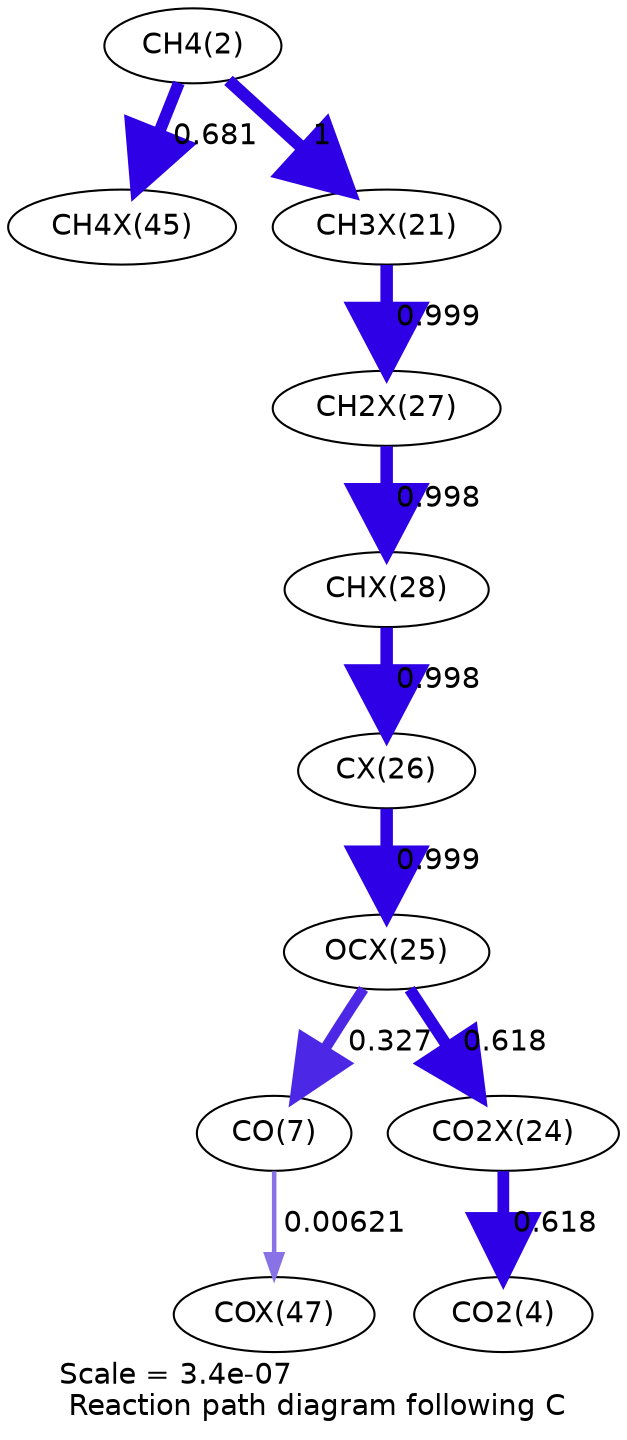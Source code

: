 digraph reaction_paths {
center=1;
s4 -> s32[fontname="Helvetica", penwidth=5.71, arrowsize=2.85, color="0.7, 1.18, 0.9"
, label=" 0.681"];
s4 -> s24[fontname="Helvetica", penwidth=6, arrowsize=3, color="0.7, 1.5, 0.9"
, label=" 1"];
s24 -> s30[fontname="Helvetica", penwidth=6, arrowsize=3, color="0.7, 1.5, 0.9"
, label=" 0.999"];
s30 -> s31[fontname="Helvetica", penwidth=6, arrowsize=3, color="0.7, 1.5, 0.9"
, label=" 0.998"];
s31 -> s29[fontname="Helvetica", penwidth=6, arrowsize=3, color="0.7, 1.5, 0.9"
, label=" 0.998"];
s29 -> s28[fontname="Helvetica", penwidth=6, arrowsize=3, color="0.7, 1.5, 0.9"
, label=" 0.999"];
s28 -> s9[fontname="Helvetica", penwidth=5.16, arrowsize=2.58, color="0.7, 0.827, 0.9"
, label=" 0.327"];
s9 -> s34[fontname="Helvetica", penwidth=2.16, arrowsize=1.08, color="0.7, 0.506, 0.9"
, label=" 0.00621"];
s28 -> s27[fontname="Helvetica", penwidth=5.64, arrowsize=2.82, color="0.7, 1.12, 0.9"
, label=" 0.618"];
s27 -> s6[fontname="Helvetica", penwidth=5.64, arrowsize=2.82, color="0.7, 1.12, 0.9"
, label=" 0.618"];
s4 [ fontname="Helvetica", label="CH4(2)"];
s6 [ fontname="Helvetica", label="CO2(4)"];
s9 [ fontname="Helvetica", label="CO(7)"];
s24 [ fontname="Helvetica", label="CH3X(21)"];
s27 [ fontname="Helvetica", label="CO2X(24)"];
s28 [ fontname="Helvetica", label="OCX(25)"];
s29 [ fontname="Helvetica", label="CX(26)"];
s30 [ fontname="Helvetica", label="CH2X(27)"];
s31 [ fontname="Helvetica", label="CHX(28)"];
s32 [ fontname="Helvetica", label="CH4X(45)"];
s34 [ fontname="Helvetica", label="COX(47)"];
 label = "Scale = 3.4e-07\l Reaction path diagram following C";
 fontname = "Helvetica";
}
